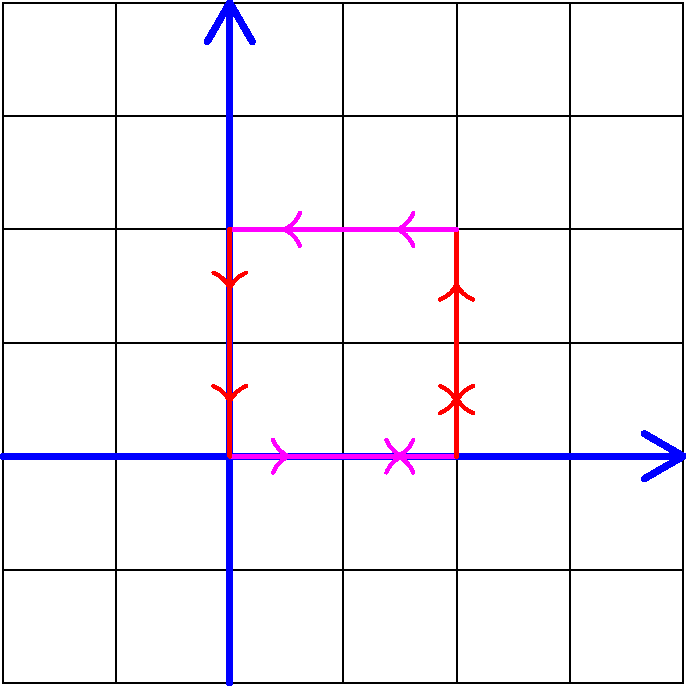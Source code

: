settings.outformat ="png";
unitsize(2cm);

void grid(int xl, int xr, int yd, int yu) {
    for (int i = xl; i<=xr; ++i) {
        draw((i, yd) -- (i, yu));
    }

    for (int j = yd; j<=yu; ++j) {
        draw((xl, j) -- (xr, j));
    }
    draw((0, yd) -- (0, yu), arrow=ArcArrow(SimpleHead), blue + linewidth(3));
    draw((xl, 0) -- (xr, 0), arrow=ArcArrow(SimpleHead), blue + linewidth(3));
}

var pos = (0, 0);

void A(){
    draw(pos -- (pos + (-1, 0)), arrow = MidArrow(arrowhead = TeXHead), magenta + linewidth(2));
    pos = pos + (-1, 0);
}

void a(){
    draw(pos -- (pos + (1, 0)), arrow = MidArrow(arrowhead = TeXHead), magenta + linewidth(2));
    pos = pos + (1, 0);
}

void B(){
    draw(pos -- (pos + (0, -1)), arrow = MidArrow(arrowhead = TeXHead), red + linewidth(2));
    pos = pos + (0, -1);
}

void b(){
    draw(pos -- (pos + (0, 1)), arrow = MidArrow(arrowhead = TeXHead), red + linewidth(2));
    pos = pos + (0, 1);
}
grid(-2,4,-2,4);
a();
a();
b();
B();
A();
a();
b();
b();
A();
A();
B();
B();

